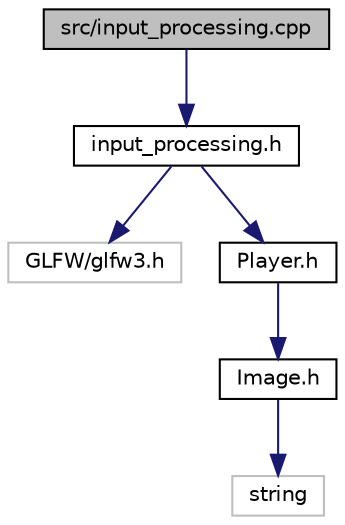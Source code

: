 digraph "src/input_processing.cpp"
{
 // LATEX_PDF_SIZE
  edge [fontname="Helvetica",fontsize="10",labelfontname="Helvetica",labelfontsize="10"];
  node [fontname="Helvetica",fontsize="10",shape=record];
  Node1 [label="src/input_processing.cpp",height=0.2,width=0.4,color="black", fillcolor="grey75", style="filled", fontcolor="black",tooltip=" "];
  Node1 -> Node2 [color="midnightblue",fontsize="10",style="solid",fontname="Helvetica"];
  Node2 [label="input_processing.h",height=0.2,width=0.4,color="black", fillcolor="white", style="filled",URL="$input__processing_8h.html",tooltip=" "];
  Node2 -> Node3 [color="midnightblue",fontsize="10",style="solid",fontname="Helvetica"];
  Node3 [label="GLFW/glfw3.h",height=0.2,width=0.4,color="grey75", fillcolor="white", style="filled",tooltip=" "];
  Node2 -> Node4 [color="midnightblue",fontsize="10",style="solid",fontname="Helvetica"];
  Node4 [label="Player.h",height=0.2,width=0.4,color="black", fillcolor="white", style="filled",URL="$Player_8h.html",tooltip="Point, MovementDirection and Player classes."];
  Node4 -> Node5 [color="midnightblue",fontsize="10",style="solid",fontname="Helvetica"];
  Node5 [label="Image.h",height=0.2,width=0.4,color="black", fillcolor="white", style="filled",URL="$Image_8h.html",tooltip="Image and Pixel representation."];
  Node5 -> Node6 [color="midnightblue",fontsize="10",style="solid",fontname="Helvetica"];
  Node6 [label="string",height=0.2,width=0.4,color="grey75", fillcolor="white", style="filled",tooltip=" "];
}
